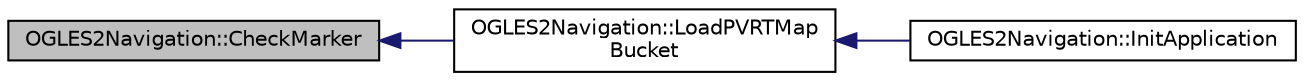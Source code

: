 digraph "OGLES2Navigation::CheckMarker"
{
  edge [fontname="Helvetica",fontsize="10",labelfontname="Helvetica",labelfontsize="10"];
  node [fontname="Helvetica",fontsize="10",shape=record];
  rankdir="LR";
  Node1 [label="OGLES2Navigation::CheckMarker",height=0.2,width=0.4,color="black", fillcolor="grey75", style="filled", fontcolor="black"];
  Node1 -> Node2 [dir="back",color="midnightblue",fontsize="10",style="solid",fontname="Helvetica"];
  Node2 [label="OGLES2Navigation::LoadPVRTMap\lBucket",height=0.2,width=0.4,color="black", fillcolor="white", style="filled",URL="$class_o_g_l_e_s2_navigation.html#abd32c6e0d0efa5e7d2595848e020f6e1"];
  Node2 -> Node3 [dir="back",color="midnightblue",fontsize="10",style="solid",fontname="Helvetica"];
  Node3 [label="OGLES2Navigation::InitApplication",height=0.2,width=0.4,color="black", fillcolor="white", style="filled",URL="$class_o_g_l_e_s2_navigation.html#a22f3f0435c3f0f98c7cbcc275f91fef4"];
}
